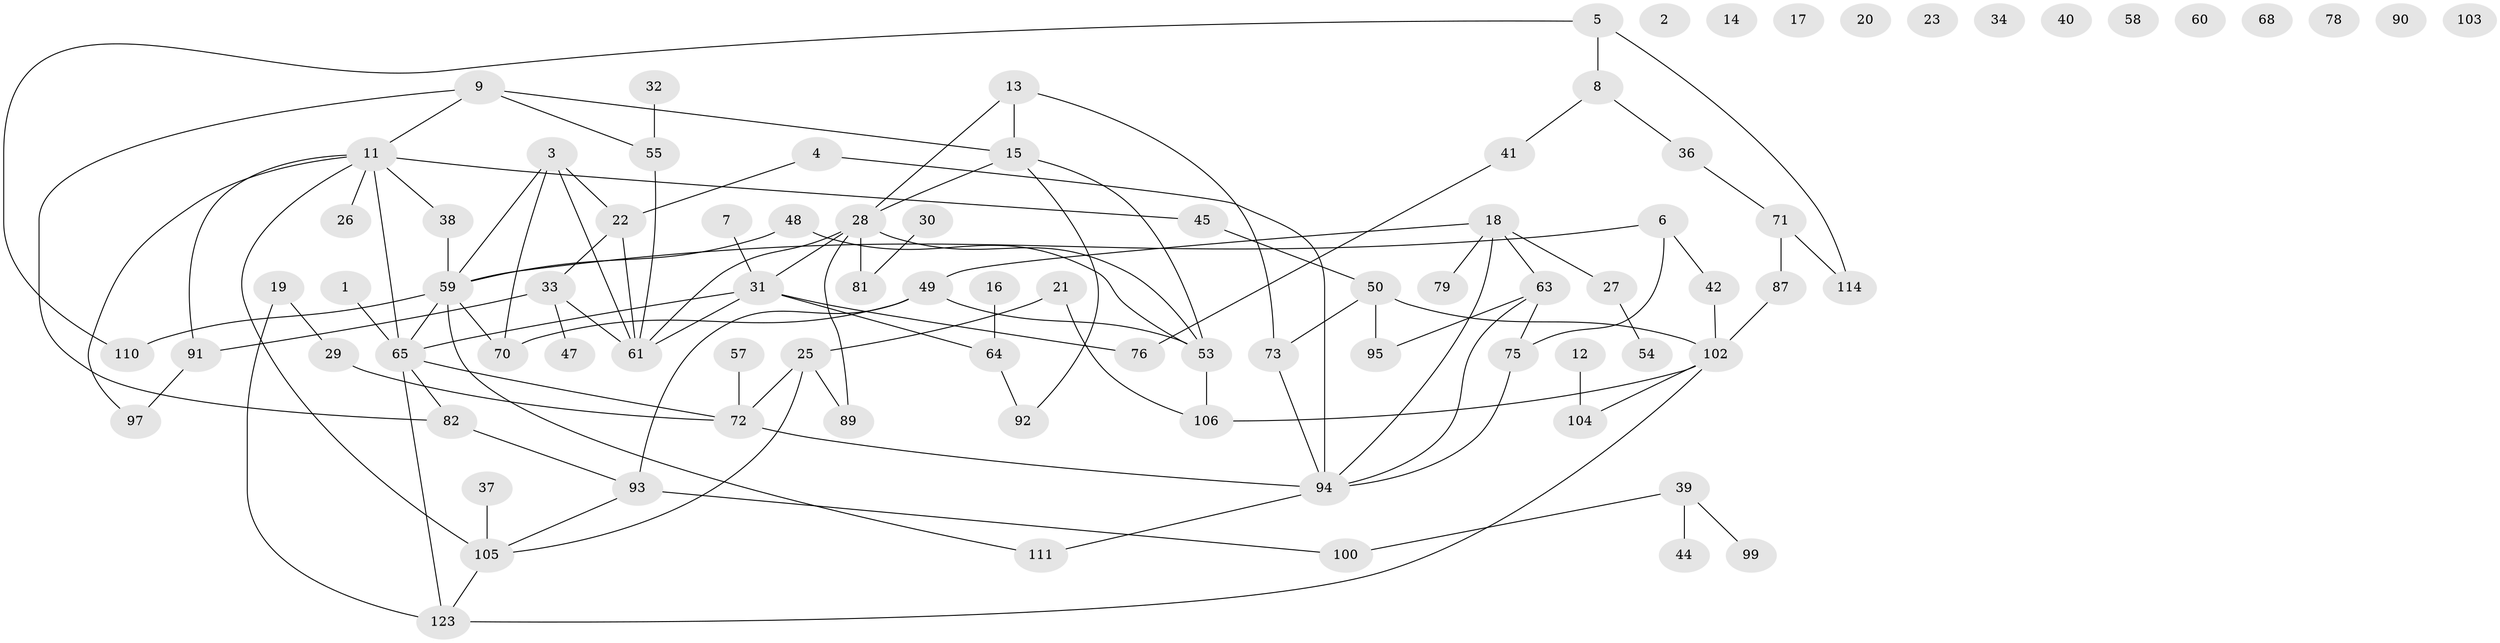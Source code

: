 // original degree distribution, {1: 0.16260162601626016, 0: 0.10569105691056911, 4: 0.13008130081300814, 2: 0.3170731707317073, 3: 0.1951219512195122, 5: 0.06504065040650407, 6: 0.008130081300813009, 7: 0.016260162601626018}
// Generated by graph-tools (version 1.1) at 2025/41/03/06/25 10:41:25]
// undirected, 87 vertices, 111 edges
graph export_dot {
graph [start="1"]
  node [color=gray90,style=filled];
  1;
  2;
  3;
  4;
  5 [super="+10"];
  6;
  7;
  8 [super="+80"];
  9 [super="+24"];
  11 [super="+69"];
  12;
  13 [super="+116"];
  14;
  15 [super="+35"];
  16;
  17;
  18 [super="+113"];
  19 [super="+83"];
  20;
  21;
  22 [super="+56"];
  23;
  25;
  26;
  27 [super="+120"];
  28 [super="+86"];
  29 [super="+62"];
  30;
  31 [super="+118"];
  32;
  33 [super="+101"];
  34;
  36;
  37;
  38 [super="+43"];
  39 [super="+52"];
  40;
  41;
  42 [super="+46"];
  44;
  45;
  47 [super="+107"];
  48;
  49 [super="+85"];
  50 [super="+51"];
  53 [super="+122"];
  54;
  55 [super="+115"];
  57;
  58;
  59 [super="+66"];
  60;
  61 [super="+67"];
  63;
  64 [super="+74"];
  65 [super="+88"];
  68;
  70;
  71 [super="+84"];
  72 [super="+119"];
  73;
  75 [super="+121"];
  76 [super="+77"];
  78;
  79;
  81;
  82 [super="+117"];
  87;
  89 [super="+109"];
  90;
  91;
  92;
  93 [super="+98"];
  94 [super="+96"];
  95;
  97;
  99;
  100;
  102 [super="+108"];
  103;
  104;
  105 [super="+112"];
  106;
  110;
  111;
  114;
  123;
  1 -- 65;
  3 -- 22;
  3 -- 70;
  3 -- 61;
  3 -- 59;
  4 -- 22;
  4 -- 94;
  5 -- 110;
  5 -- 114;
  5 -- 8;
  6 -- 42;
  6 -- 59;
  6 -- 75;
  7 -- 31;
  8 -- 36;
  8 -- 41;
  9 -- 82;
  9 -- 15;
  9 -- 11;
  9 -- 55;
  11 -- 26;
  11 -- 105;
  11 -- 97;
  11 -- 91;
  11 -- 45;
  11 -- 38;
  11 -- 65;
  12 -- 104;
  13 -- 15;
  13 -- 73;
  13 -- 28;
  15 -- 92;
  15 -- 53;
  15 -- 28;
  16 -- 64;
  18 -- 27;
  18 -- 63;
  18 -- 79;
  18 -- 94;
  18 -- 49;
  19 -- 123;
  19 -- 29;
  21 -- 25;
  21 -- 106;
  22 -- 33;
  22 -- 61;
  25 -- 89;
  25 -- 72;
  25 -- 105;
  27 -- 54;
  28 -- 31;
  28 -- 81;
  28 -- 89;
  28 -- 61;
  28 -- 53;
  29 -- 72;
  30 -- 81;
  31 -- 64;
  31 -- 76;
  31 -- 61;
  31 -- 65;
  32 -- 55;
  33 -- 61;
  33 -- 91;
  33 -- 47;
  36 -- 71;
  37 -- 105;
  38 -- 59;
  39 -- 100;
  39 -- 99;
  39 -- 44;
  41 -- 76;
  42 -- 102;
  45 -- 50;
  48 -- 59;
  48 -- 53;
  49 -- 53;
  49 -- 93;
  49 -- 70;
  50 -- 73;
  50 -- 95;
  50 -- 102;
  53 -- 106;
  55 -- 61;
  57 -- 72;
  59 -- 65;
  59 -- 70;
  59 -- 110;
  59 -- 111;
  63 -- 95;
  63 -- 94;
  63 -- 75;
  64 -- 92;
  65 -- 72;
  65 -- 123;
  65 -- 82;
  71 -- 87;
  71 -- 114;
  72 -- 94;
  73 -- 94;
  75 -- 94;
  82 -- 93;
  87 -- 102;
  91 -- 97;
  93 -- 105;
  93 -- 100;
  94 -- 111;
  102 -- 106;
  102 -- 123;
  102 -- 104;
  105 -- 123;
}
